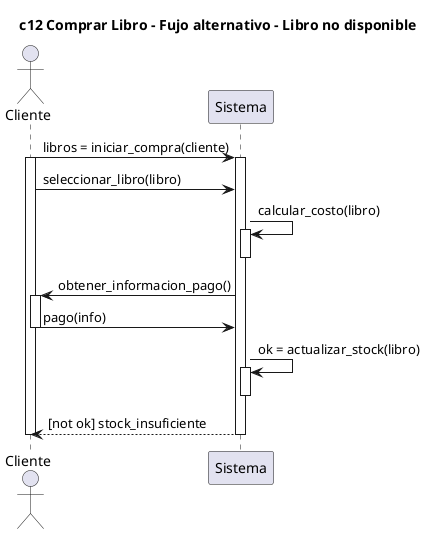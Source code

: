 @startuml


title c12 Comprar Libro - Fujo alternativo - Libro no disponible

actor Cliente as c
participant Sistema as s

c -> s : libros = iniciar_compra(cliente)
activate c
    activate s

        c -> s : seleccionar_libro(libro)

        s -> s : calcular_costo(libro)
        activate s
        deactivate s

        c <- s : obtener_informacion_pago()
        activate c
            c -> s : pago(info)
        deactivate c

        s -> s : ok = actualizar_stock(libro)
        activate s
        deactivate s            


        c <-- s : [not ok] stock_insuficiente

    deactivate s

deactivate c

@enduml